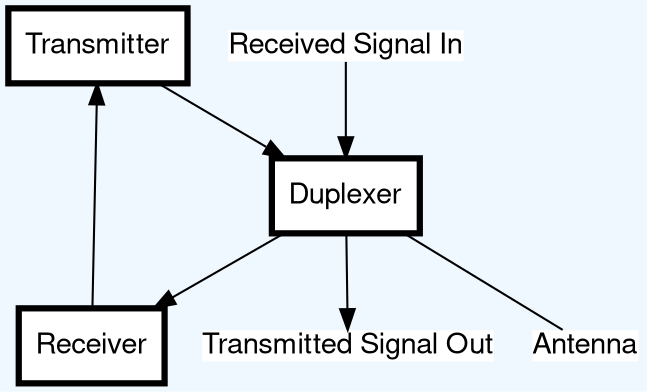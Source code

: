 digraph G {
	fontname="Helvetica,Arial,sans-serif" bgcolor="aliceblue"
	node [fontname="Helvetica,Arial,sans-serif" shape="rectangle" penwidth="3" style="filled" fillcolor="white"]
	edge [fontname="Helvetica,Arial,sans-serif"]

	a [label="Transmitter"]
	b [label="Duplexer"]
	c [label="Receiver"]
	sigout [label="Transmitted Signal Out" shape="plain"]
	antenna [label="Antenna" shape="plain"]
	sigin [label="Received Signal In" shape="plain"]

	a -> b -> c
	b -> antenna [dir="none"]
	sigin -> b
	b -> sigout
	c -> a

}
